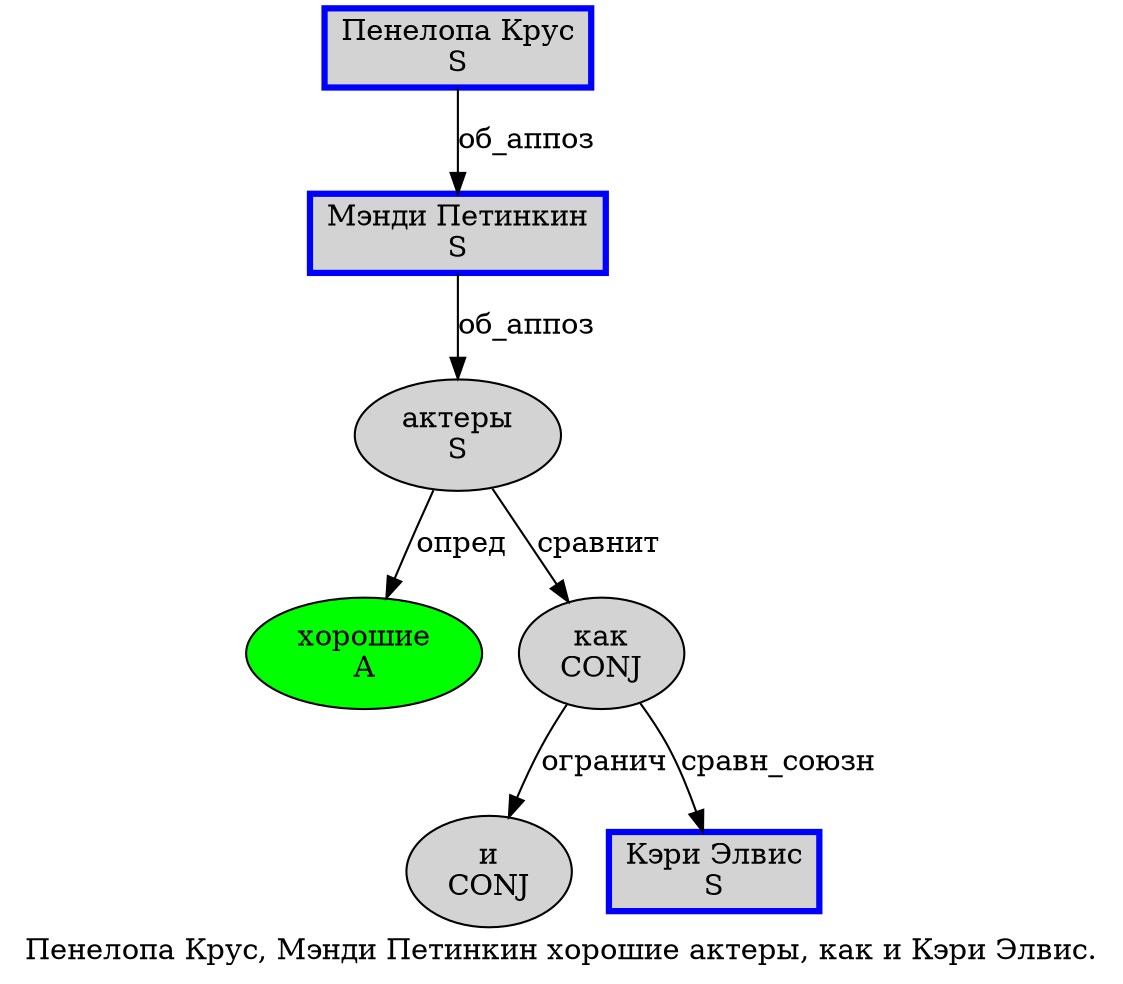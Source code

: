 digraph SENTENCE_45 {
	graph [label="Пенелопа Крус, Мэнди Петинкин хорошие актеры, как и Кэри Элвис."]
	node [style=filled]
		0 [label="Пенелопа Крус
S" color=blue fillcolor=lightgray penwidth=3 shape=box]
		2 [label="Мэнди Петинкин
S" color=blue fillcolor=lightgray penwidth=3 shape=box]
		3 [label="хорошие
A" color="" fillcolor=green penwidth=1 shape=ellipse]
		4 [label="актеры
S" color="" fillcolor=lightgray penwidth=1 shape=ellipse]
		6 [label="как
CONJ" color="" fillcolor=lightgray penwidth=1 shape=ellipse]
		7 [label="и
CONJ" color="" fillcolor=lightgray penwidth=1 shape=ellipse]
		8 [label="Кэри Элвис
S" color=blue fillcolor=lightgray penwidth=3 shape=box]
			0 -> 2 [label="об_аппоз"]
			6 -> 7 [label="огранич"]
			6 -> 8 [label="сравн_союзн"]
			2 -> 4 [label="об_аппоз"]
			4 -> 3 [label="опред"]
			4 -> 6 [label="сравнит"]
}